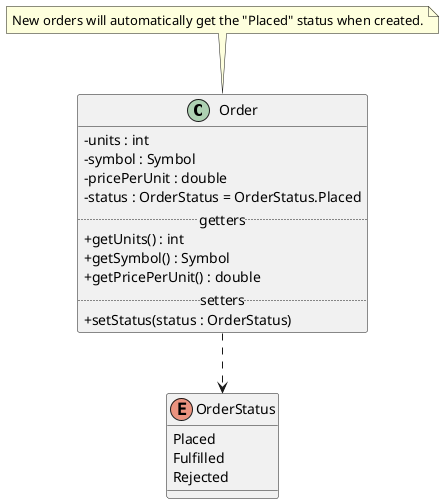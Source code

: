 @startuml Order
skinparam classAttributeIconSize 0
class Order {
    - units : int
    - symbol : Symbol
    - pricePerUnit : double
    - status : OrderStatus = OrderStatus.Placed
    ..getters..
    + getUnits() : int
    + getSymbol() : Symbol
    + getPricePerUnit() : double
    ..setters..
    + setStatus(status : OrderStatus)
}

enum OrderStatus
{
    Placed
    Fulfilled
    Rejected
}

note top of Order : New orders will automatically get the "Placed" status when created.

Order ..> OrderStatus
@enduml
